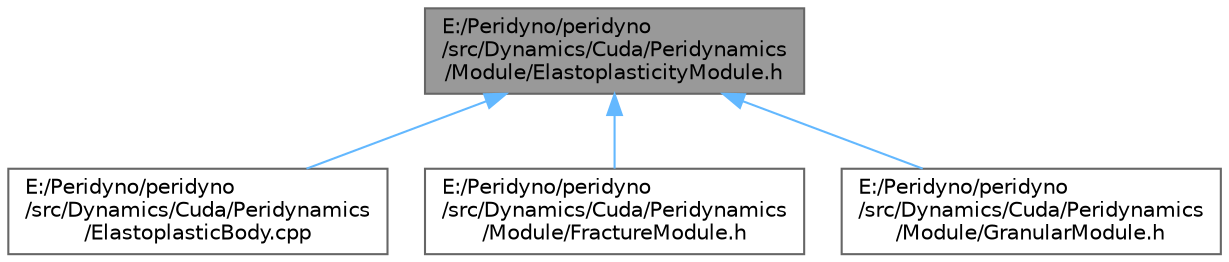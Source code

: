 digraph "E:/Peridyno/peridyno/src/Dynamics/Cuda/Peridynamics/Module/ElastoplasticityModule.h"
{
 // LATEX_PDF_SIZE
  bgcolor="transparent";
  edge [fontname=Helvetica,fontsize=10,labelfontname=Helvetica,labelfontsize=10];
  node [fontname=Helvetica,fontsize=10,shape=box,height=0.2,width=0.4];
  Node1 [id="Node000001",label="E:/Peridyno/peridyno\l/src/Dynamics/Cuda/Peridynamics\l/Module/ElastoplasticityModule.h",height=0.2,width=0.4,color="gray40", fillcolor="grey60", style="filled", fontcolor="black",tooltip="This is an implementation of elastoplasticity based on projective peridynamics. For more details,..."];
  Node1 -> Node2 [id="edge1_Node000001_Node000002",dir="back",color="steelblue1",style="solid",tooltip=" "];
  Node2 [id="Node000002",label="E:/Peridyno/peridyno\l/src/Dynamics/Cuda/Peridynamics\l/ElastoplasticBody.cpp",height=0.2,width=0.4,color="grey40", fillcolor="white", style="filled",URL="$_elastoplastic_body_8cpp.html",tooltip=" "];
  Node1 -> Node3 [id="edge2_Node000001_Node000003",dir="back",color="steelblue1",style="solid",tooltip=" "];
  Node3 [id="Node000003",label="E:/Peridyno/peridyno\l/src/Dynamics/Cuda/Peridynamics\l/Module/FractureModule.h",height=0.2,width=0.4,color="grey40", fillcolor="white", style="filled",URL="$_fracture_module_8h.html",tooltip=" "];
  Node1 -> Node4 [id="edge3_Node000001_Node000004",dir="back",color="steelblue1",style="solid",tooltip=" "];
  Node4 [id="Node000004",label="E:/Peridyno/peridyno\l/src/Dynamics/Cuda/Peridynamics\l/Module/GranularModule.h",height=0.2,width=0.4,color="grey40", fillcolor="white", style="filled",URL="$_granular_module_8h.html",tooltip=" "];
}
